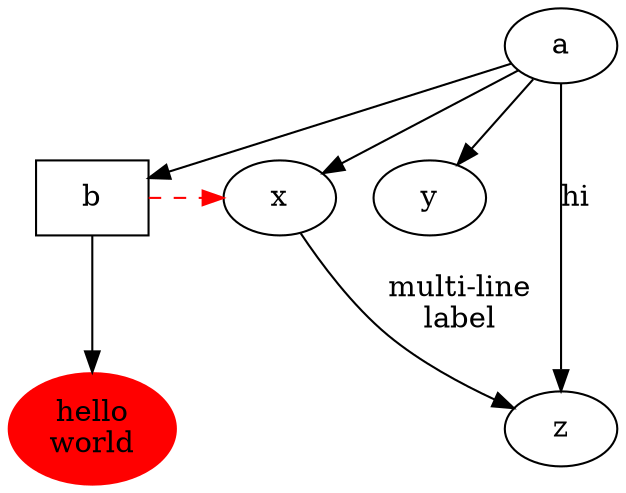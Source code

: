 digraph test3 {
       a -> b -> c;
       a -> {x y};
       b [shape=box];
       c [label="hello\nworld",color=red,style=filled];
       a -> z [label="hi", weight=100];
       x -> z [label="multi-line\nlabel"];
       edge [style=dashed,color=red];
       b -> x;
       {rank=same; b x}
}

